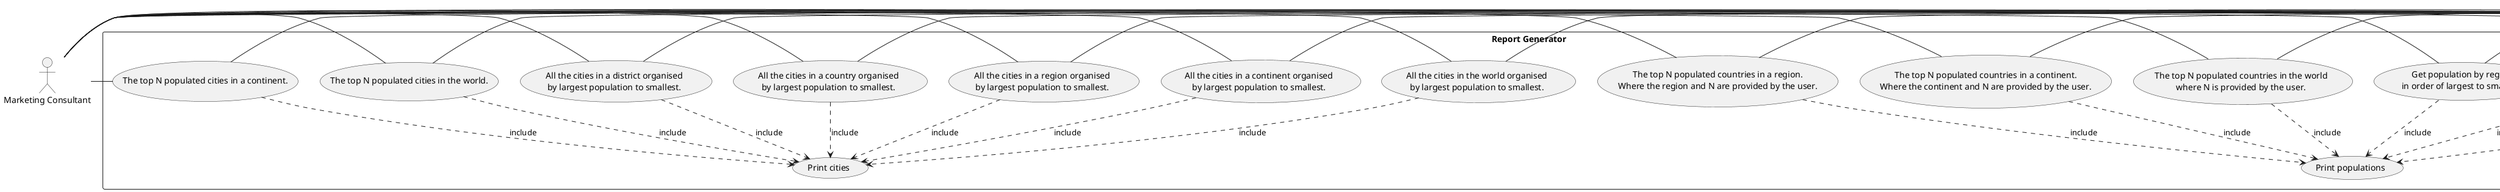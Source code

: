 @startuml

actor MC as "Marketing Consultant"

rectangle Database

rectangle "Report Generator" {

    usecase UC1 as "Get population by country
    in order of largest to smallest."

    usecase UCa as "Print populations"
    usecase UCb as "Print cities"

    MC - UC1
    UC1 ..> UCa : include
    UC1 - Database

    usecase UC2 as "Get population by continent
    in order of largest to smallest."
    MC - UC2
    UC2 ..> UCa : include
    UC2 - Database

    usecase UC3 as "Get population by region
    in order of largest to smallest."
    MC - UC3
    UC3 ..> UCa : include
    UC3 - Database

    usecase UC4 as "The top N populated countries in the world
    where N is provided by the user."
    MC - UC4
    UC4 ..> UCa : include
    UC4 - Database

    usecase UC5 as "The top N populated countries in a continent.
    Where the continent and N are provided by the user."
    MC - UC5
    UC5 ..> UCa : include
    UC5 - Database

    usecase UC6 as "The top N populated countries in a region.
    Where the region and N are provided by the user."
    MC - UC6
    UC6 ..> UCa : include
    UC6 - Database

    usecase UC7 as "All the cities in the world organised
    by largest population to smallest."
    MC - UC7
    UC7 ..> UCb : include
    UC7 - Database

    usecase UC8 as "All the cities in a continent organised
    by largest population to smallest."
    MC - UC8
    UC8 ..> UCb : include
    UC8 - Database

    usecase UC9 as "All the cities in a region organised
    by largest population to smallest."
    MC - UC9
    UC9 ..> UCb : include
    UC9 - Database

    usecase UC10 as "All the cities in a country organised
    by largest population to smallest."
    MC - UC10
    UC10 ..> UCb : include
    UC10 - Database

    usecase UC11 as "All the cities in a district organised
    by largest population to smallest."
    MC - UC11
    UC11 ..> UCb : include
    UC11 - Database

    usecase UC12 as "The top N populated cities in the world."
    MC - UC12
    UC12 ..> UCb : include
    UC12 - Database

    usecase UC13 as "The top N populated cities in a continent."
    MC - UC13
    UC13 ..> UCb : include
    UC13 - Database

@enduml